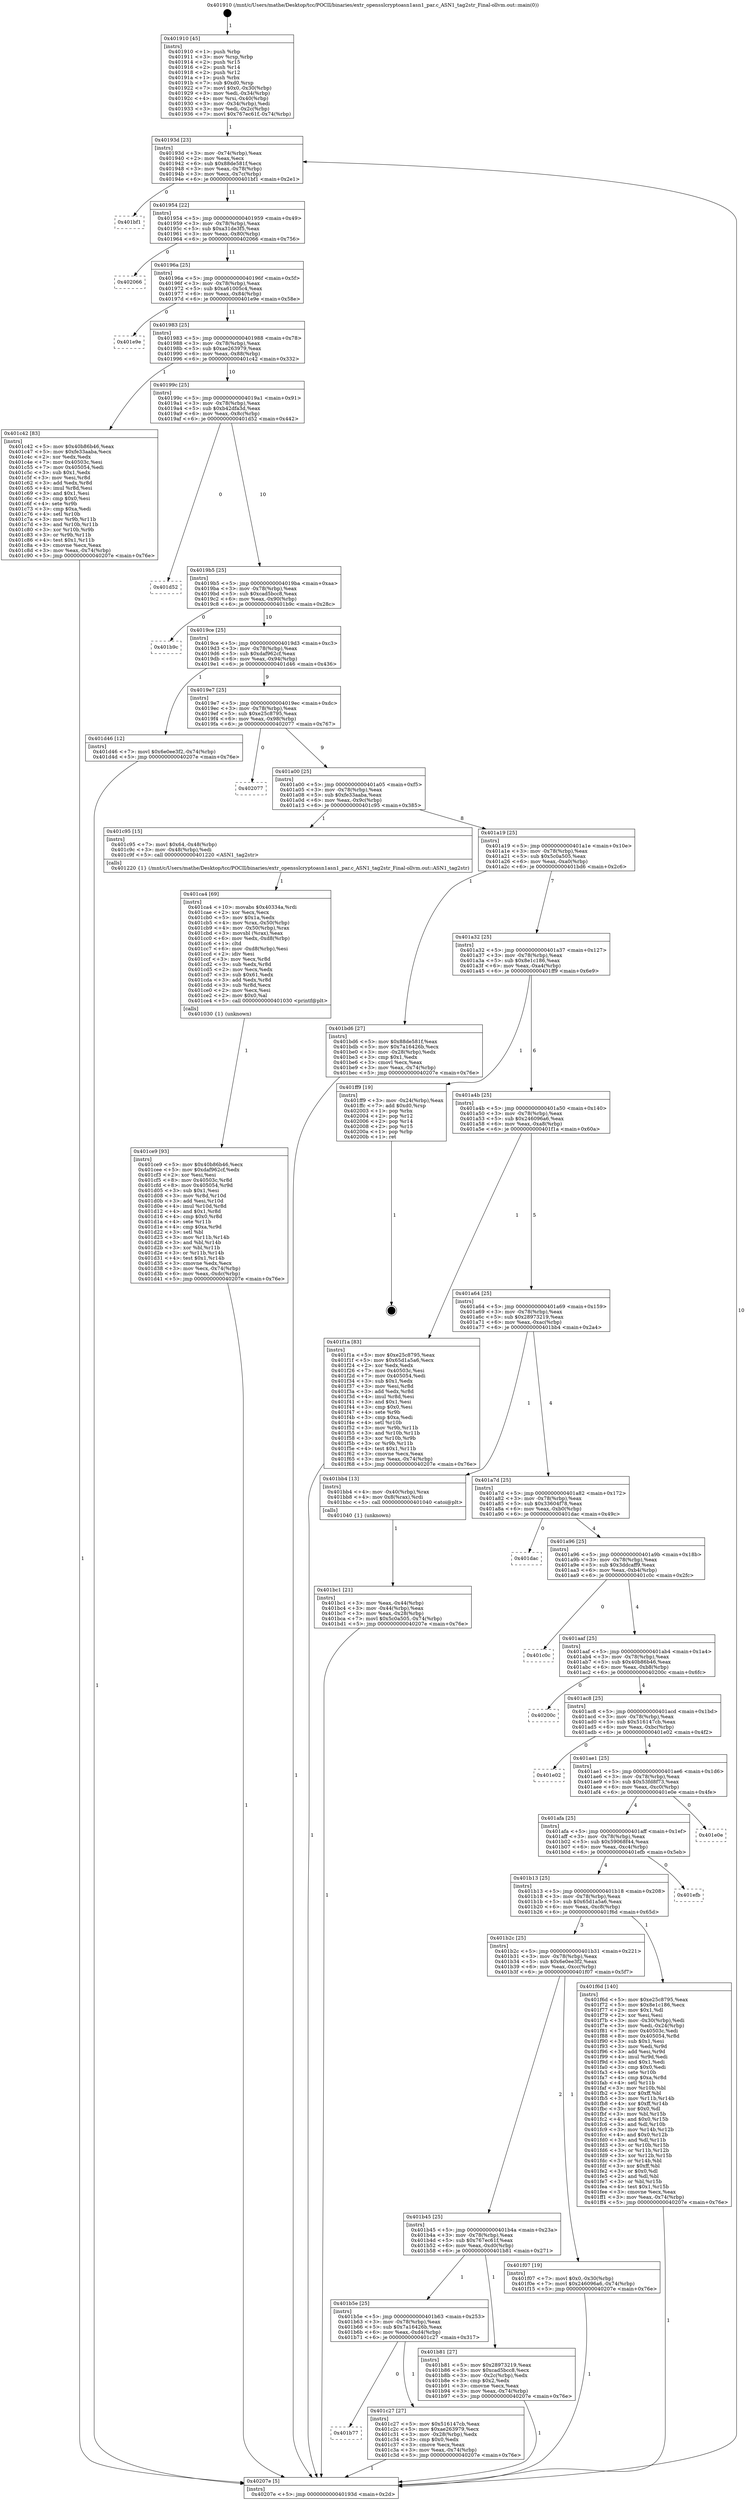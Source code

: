 digraph "0x401910" {
  label = "0x401910 (/mnt/c/Users/mathe/Desktop/tcc/POCII/binaries/extr_opensslcryptoasn1asn1_par.c_ASN1_tag2str_Final-ollvm.out::main(0))"
  labelloc = "t"
  node[shape=record]

  Entry [label="",width=0.3,height=0.3,shape=circle,fillcolor=black,style=filled]
  "0x40193d" [label="{
     0x40193d [23]\l
     | [instrs]\l
     &nbsp;&nbsp;0x40193d \<+3\>: mov -0x74(%rbp),%eax\l
     &nbsp;&nbsp;0x401940 \<+2\>: mov %eax,%ecx\l
     &nbsp;&nbsp;0x401942 \<+6\>: sub $0x88de581f,%ecx\l
     &nbsp;&nbsp;0x401948 \<+3\>: mov %eax,-0x78(%rbp)\l
     &nbsp;&nbsp;0x40194b \<+3\>: mov %ecx,-0x7c(%rbp)\l
     &nbsp;&nbsp;0x40194e \<+6\>: je 0000000000401bf1 \<main+0x2e1\>\l
  }"]
  "0x401bf1" [label="{
     0x401bf1\l
  }", style=dashed]
  "0x401954" [label="{
     0x401954 [22]\l
     | [instrs]\l
     &nbsp;&nbsp;0x401954 \<+5\>: jmp 0000000000401959 \<main+0x49\>\l
     &nbsp;&nbsp;0x401959 \<+3\>: mov -0x78(%rbp),%eax\l
     &nbsp;&nbsp;0x40195c \<+5\>: sub $0xa31de3f5,%eax\l
     &nbsp;&nbsp;0x401961 \<+3\>: mov %eax,-0x80(%rbp)\l
     &nbsp;&nbsp;0x401964 \<+6\>: je 0000000000402066 \<main+0x756\>\l
  }"]
  Exit [label="",width=0.3,height=0.3,shape=circle,fillcolor=black,style=filled,peripheries=2]
  "0x402066" [label="{
     0x402066\l
  }", style=dashed]
  "0x40196a" [label="{
     0x40196a [25]\l
     | [instrs]\l
     &nbsp;&nbsp;0x40196a \<+5\>: jmp 000000000040196f \<main+0x5f\>\l
     &nbsp;&nbsp;0x40196f \<+3\>: mov -0x78(%rbp),%eax\l
     &nbsp;&nbsp;0x401972 \<+5\>: sub $0xa61005c4,%eax\l
     &nbsp;&nbsp;0x401977 \<+6\>: mov %eax,-0x84(%rbp)\l
     &nbsp;&nbsp;0x40197d \<+6\>: je 0000000000401e9e \<main+0x58e\>\l
  }"]
  "0x401ce9" [label="{
     0x401ce9 [93]\l
     | [instrs]\l
     &nbsp;&nbsp;0x401ce9 \<+5\>: mov $0x40b86b46,%ecx\l
     &nbsp;&nbsp;0x401cee \<+5\>: mov $0xdaf962cf,%edx\l
     &nbsp;&nbsp;0x401cf3 \<+2\>: xor %esi,%esi\l
     &nbsp;&nbsp;0x401cf5 \<+8\>: mov 0x40503c,%r8d\l
     &nbsp;&nbsp;0x401cfd \<+8\>: mov 0x405054,%r9d\l
     &nbsp;&nbsp;0x401d05 \<+3\>: sub $0x1,%esi\l
     &nbsp;&nbsp;0x401d08 \<+3\>: mov %r8d,%r10d\l
     &nbsp;&nbsp;0x401d0b \<+3\>: add %esi,%r10d\l
     &nbsp;&nbsp;0x401d0e \<+4\>: imul %r10d,%r8d\l
     &nbsp;&nbsp;0x401d12 \<+4\>: and $0x1,%r8d\l
     &nbsp;&nbsp;0x401d16 \<+4\>: cmp $0x0,%r8d\l
     &nbsp;&nbsp;0x401d1a \<+4\>: sete %r11b\l
     &nbsp;&nbsp;0x401d1e \<+4\>: cmp $0xa,%r9d\l
     &nbsp;&nbsp;0x401d22 \<+3\>: setl %bl\l
     &nbsp;&nbsp;0x401d25 \<+3\>: mov %r11b,%r14b\l
     &nbsp;&nbsp;0x401d28 \<+3\>: and %bl,%r14b\l
     &nbsp;&nbsp;0x401d2b \<+3\>: xor %bl,%r11b\l
     &nbsp;&nbsp;0x401d2e \<+3\>: or %r11b,%r14b\l
     &nbsp;&nbsp;0x401d31 \<+4\>: test $0x1,%r14b\l
     &nbsp;&nbsp;0x401d35 \<+3\>: cmovne %edx,%ecx\l
     &nbsp;&nbsp;0x401d38 \<+3\>: mov %ecx,-0x74(%rbp)\l
     &nbsp;&nbsp;0x401d3b \<+6\>: mov %eax,-0xdc(%rbp)\l
     &nbsp;&nbsp;0x401d41 \<+5\>: jmp 000000000040207e \<main+0x76e\>\l
  }"]
  "0x401e9e" [label="{
     0x401e9e\l
  }", style=dashed]
  "0x401983" [label="{
     0x401983 [25]\l
     | [instrs]\l
     &nbsp;&nbsp;0x401983 \<+5\>: jmp 0000000000401988 \<main+0x78\>\l
     &nbsp;&nbsp;0x401988 \<+3\>: mov -0x78(%rbp),%eax\l
     &nbsp;&nbsp;0x40198b \<+5\>: sub $0xae263979,%eax\l
     &nbsp;&nbsp;0x401990 \<+6\>: mov %eax,-0x88(%rbp)\l
     &nbsp;&nbsp;0x401996 \<+6\>: je 0000000000401c42 \<main+0x332\>\l
  }"]
  "0x401ca4" [label="{
     0x401ca4 [69]\l
     | [instrs]\l
     &nbsp;&nbsp;0x401ca4 \<+10\>: movabs $0x40334a,%rdi\l
     &nbsp;&nbsp;0x401cae \<+2\>: xor %ecx,%ecx\l
     &nbsp;&nbsp;0x401cb0 \<+5\>: mov $0x1a,%edx\l
     &nbsp;&nbsp;0x401cb5 \<+4\>: mov %rax,-0x50(%rbp)\l
     &nbsp;&nbsp;0x401cb9 \<+4\>: mov -0x50(%rbp),%rax\l
     &nbsp;&nbsp;0x401cbd \<+3\>: movsbl (%rax),%eax\l
     &nbsp;&nbsp;0x401cc0 \<+6\>: mov %edx,-0xd8(%rbp)\l
     &nbsp;&nbsp;0x401cc6 \<+1\>: cltd\l
     &nbsp;&nbsp;0x401cc7 \<+6\>: mov -0xd8(%rbp),%esi\l
     &nbsp;&nbsp;0x401ccd \<+2\>: idiv %esi\l
     &nbsp;&nbsp;0x401ccf \<+3\>: mov %ecx,%r8d\l
     &nbsp;&nbsp;0x401cd2 \<+3\>: sub %edx,%r8d\l
     &nbsp;&nbsp;0x401cd5 \<+2\>: mov %ecx,%edx\l
     &nbsp;&nbsp;0x401cd7 \<+3\>: sub $0x61,%edx\l
     &nbsp;&nbsp;0x401cda \<+3\>: add %edx,%r8d\l
     &nbsp;&nbsp;0x401cdd \<+3\>: sub %r8d,%ecx\l
     &nbsp;&nbsp;0x401ce0 \<+2\>: mov %ecx,%esi\l
     &nbsp;&nbsp;0x401ce2 \<+2\>: mov $0x0,%al\l
     &nbsp;&nbsp;0x401ce4 \<+5\>: call 0000000000401030 \<printf@plt\>\l
     | [calls]\l
     &nbsp;&nbsp;0x401030 \{1\} (unknown)\l
  }"]
  "0x401c42" [label="{
     0x401c42 [83]\l
     | [instrs]\l
     &nbsp;&nbsp;0x401c42 \<+5\>: mov $0x40b86b46,%eax\l
     &nbsp;&nbsp;0x401c47 \<+5\>: mov $0xfe33aaba,%ecx\l
     &nbsp;&nbsp;0x401c4c \<+2\>: xor %edx,%edx\l
     &nbsp;&nbsp;0x401c4e \<+7\>: mov 0x40503c,%esi\l
     &nbsp;&nbsp;0x401c55 \<+7\>: mov 0x405054,%edi\l
     &nbsp;&nbsp;0x401c5c \<+3\>: sub $0x1,%edx\l
     &nbsp;&nbsp;0x401c5f \<+3\>: mov %esi,%r8d\l
     &nbsp;&nbsp;0x401c62 \<+3\>: add %edx,%r8d\l
     &nbsp;&nbsp;0x401c65 \<+4\>: imul %r8d,%esi\l
     &nbsp;&nbsp;0x401c69 \<+3\>: and $0x1,%esi\l
     &nbsp;&nbsp;0x401c6c \<+3\>: cmp $0x0,%esi\l
     &nbsp;&nbsp;0x401c6f \<+4\>: sete %r9b\l
     &nbsp;&nbsp;0x401c73 \<+3\>: cmp $0xa,%edi\l
     &nbsp;&nbsp;0x401c76 \<+4\>: setl %r10b\l
     &nbsp;&nbsp;0x401c7a \<+3\>: mov %r9b,%r11b\l
     &nbsp;&nbsp;0x401c7d \<+3\>: and %r10b,%r11b\l
     &nbsp;&nbsp;0x401c80 \<+3\>: xor %r10b,%r9b\l
     &nbsp;&nbsp;0x401c83 \<+3\>: or %r9b,%r11b\l
     &nbsp;&nbsp;0x401c86 \<+4\>: test $0x1,%r11b\l
     &nbsp;&nbsp;0x401c8a \<+3\>: cmovne %ecx,%eax\l
     &nbsp;&nbsp;0x401c8d \<+3\>: mov %eax,-0x74(%rbp)\l
     &nbsp;&nbsp;0x401c90 \<+5\>: jmp 000000000040207e \<main+0x76e\>\l
  }"]
  "0x40199c" [label="{
     0x40199c [25]\l
     | [instrs]\l
     &nbsp;&nbsp;0x40199c \<+5\>: jmp 00000000004019a1 \<main+0x91\>\l
     &nbsp;&nbsp;0x4019a1 \<+3\>: mov -0x78(%rbp),%eax\l
     &nbsp;&nbsp;0x4019a4 \<+5\>: sub $0xb42dfa3d,%eax\l
     &nbsp;&nbsp;0x4019a9 \<+6\>: mov %eax,-0x8c(%rbp)\l
     &nbsp;&nbsp;0x4019af \<+6\>: je 0000000000401d52 \<main+0x442\>\l
  }"]
  "0x401b77" [label="{
     0x401b77\l
  }", style=dashed]
  "0x401d52" [label="{
     0x401d52\l
  }", style=dashed]
  "0x4019b5" [label="{
     0x4019b5 [25]\l
     | [instrs]\l
     &nbsp;&nbsp;0x4019b5 \<+5\>: jmp 00000000004019ba \<main+0xaa\>\l
     &nbsp;&nbsp;0x4019ba \<+3\>: mov -0x78(%rbp),%eax\l
     &nbsp;&nbsp;0x4019bd \<+5\>: sub $0xcad5bcc8,%eax\l
     &nbsp;&nbsp;0x4019c2 \<+6\>: mov %eax,-0x90(%rbp)\l
     &nbsp;&nbsp;0x4019c8 \<+6\>: je 0000000000401b9c \<main+0x28c\>\l
  }"]
  "0x401c27" [label="{
     0x401c27 [27]\l
     | [instrs]\l
     &nbsp;&nbsp;0x401c27 \<+5\>: mov $0x516147cb,%eax\l
     &nbsp;&nbsp;0x401c2c \<+5\>: mov $0xae263979,%ecx\l
     &nbsp;&nbsp;0x401c31 \<+3\>: mov -0x28(%rbp),%edx\l
     &nbsp;&nbsp;0x401c34 \<+3\>: cmp $0x0,%edx\l
     &nbsp;&nbsp;0x401c37 \<+3\>: cmove %ecx,%eax\l
     &nbsp;&nbsp;0x401c3a \<+3\>: mov %eax,-0x74(%rbp)\l
     &nbsp;&nbsp;0x401c3d \<+5\>: jmp 000000000040207e \<main+0x76e\>\l
  }"]
  "0x401b9c" [label="{
     0x401b9c\l
  }", style=dashed]
  "0x4019ce" [label="{
     0x4019ce [25]\l
     | [instrs]\l
     &nbsp;&nbsp;0x4019ce \<+5\>: jmp 00000000004019d3 \<main+0xc3\>\l
     &nbsp;&nbsp;0x4019d3 \<+3\>: mov -0x78(%rbp),%eax\l
     &nbsp;&nbsp;0x4019d6 \<+5\>: sub $0xdaf962cf,%eax\l
     &nbsp;&nbsp;0x4019db \<+6\>: mov %eax,-0x94(%rbp)\l
     &nbsp;&nbsp;0x4019e1 \<+6\>: je 0000000000401d46 \<main+0x436\>\l
  }"]
  "0x401bc1" [label="{
     0x401bc1 [21]\l
     | [instrs]\l
     &nbsp;&nbsp;0x401bc1 \<+3\>: mov %eax,-0x44(%rbp)\l
     &nbsp;&nbsp;0x401bc4 \<+3\>: mov -0x44(%rbp),%eax\l
     &nbsp;&nbsp;0x401bc7 \<+3\>: mov %eax,-0x28(%rbp)\l
     &nbsp;&nbsp;0x401bca \<+7\>: movl $0x5c0a505,-0x74(%rbp)\l
     &nbsp;&nbsp;0x401bd1 \<+5\>: jmp 000000000040207e \<main+0x76e\>\l
  }"]
  "0x401d46" [label="{
     0x401d46 [12]\l
     | [instrs]\l
     &nbsp;&nbsp;0x401d46 \<+7\>: movl $0x6e0ee3f2,-0x74(%rbp)\l
     &nbsp;&nbsp;0x401d4d \<+5\>: jmp 000000000040207e \<main+0x76e\>\l
  }"]
  "0x4019e7" [label="{
     0x4019e7 [25]\l
     | [instrs]\l
     &nbsp;&nbsp;0x4019e7 \<+5\>: jmp 00000000004019ec \<main+0xdc\>\l
     &nbsp;&nbsp;0x4019ec \<+3\>: mov -0x78(%rbp),%eax\l
     &nbsp;&nbsp;0x4019ef \<+5\>: sub $0xe25c8795,%eax\l
     &nbsp;&nbsp;0x4019f4 \<+6\>: mov %eax,-0x98(%rbp)\l
     &nbsp;&nbsp;0x4019fa \<+6\>: je 0000000000402077 \<main+0x767\>\l
  }"]
  "0x401910" [label="{
     0x401910 [45]\l
     | [instrs]\l
     &nbsp;&nbsp;0x401910 \<+1\>: push %rbp\l
     &nbsp;&nbsp;0x401911 \<+3\>: mov %rsp,%rbp\l
     &nbsp;&nbsp;0x401914 \<+2\>: push %r15\l
     &nbsp;&nbsp;0x401916 \<+2\>: push %r14\l
     &nbsp;&nbsp;0x401918 \<+2\>: push %r12\l
     &nbsp;&nbsp;0x40191a \<+1\>: push %rbx\l
     &nbsp;&nbsp;0x40191b \<+7\>: sub $0xd0,%rsp\l
     &nbsp;&nbsp;0x401922 \<+7\>: movl $0x0,-0x30(%rbp)\l
     &nbsp;&nbsp;0x401929 \<+3\>: mov %edi,-0x34(%rbp)\l
     &nbsp;&nbsp;0x40192c \<+4\>: mov %rsi,-0x40(%rbp)\l
     &nbsp;&nbsp;0x401930 \<+3\>: mov -0x34(%rbp),%edi\l
     &nbsp;&nbsp;0x401933 \<+3\>: mov %edi,-0x2c(%rbp)\l
     &nbsp;&nbsp;0x401936 \<+7\>: movl $0x767ec61f,-0x74(%rbp)\l
  }"]
  "0x402077" [label="{
     0x402077\l
  }", style=dashed]
  "0x401a00" [label="{
     0x401a00 [25]\l
     | [instrs]\l
     &nbsp;&nbsp;0x401a00 \<+5\>: jmp 0000000000401a05 \<main+0xf5\>\l
     &nbsp;&nbsp;0x401a05 \<+3\>: mov -0x78(%rbp),%eax\l
     &nbsp;&nbsp;0x401a08 \<+5\>: sub $0xfe33aaba,%eax\l
     &nbsp;&nbsp;0x401a0d \<+6\>: mov %eax,-0x9c(%rbp)\l
     &nbsp;&nbsp;0x401a13 \<+6\>: je 0000000000401c95 \<main+0x385\>\l
  }"]
  "0x40207e" [label="{
     0x40207e [5]\l
     | [instrs]\l
     &nbsp;&nbsp;0x40207e \<+5\>: jmp 000000000040193d \<main+0x2d\>\l
  }"]
  "0x401c95" [label="{
     0x401c95 [15]\l
     | [instrs]\l
     &nbsp;&nbsp;0x401c95 \<+7\>: movl $0x64,-0x48(%rbp)\l
     &nbsp;&nbsp;0x401c9c \<+3\>: mov -0x48(%rbp),%edi\l
     &nbsp;&nbsp;0x401c9f \<+5\>: call 0000000000401220 \<ASN1_tag2str\>\l
     | [calls]\l
     &nbsp;&nbsp;0x401220 \{1\} (/mnt/c/Users/mathe/Desktop/tcc/POCII/binaries/extr_opensslcryptoasn1asn1_par.c_ASN1_tag2str_Final-ollvm.out::ASN1_tag2str)\l
  }"]
  "0x401a19" [label="{
     0x401a19 [25]\l
     | [instrs]\l
     &nbsp;&nbsp;0x401a19 \<+5\>: jmp 0000000000401a1e \<main+0x10e\>\l
     &nbsp;&nbsp;0x401a1e \<+3\>: mov -0x78(%rbp),%eax\l
     &nbsp;&nbsp;0x401a21 \<+5\>: sub $0x5c0a505,%eax\l
     &nbsp;&nbsp;0x401a26 \<+6\>: mov %eax,-0xa0(%rbp)\l
     &nbsp;&nbsp;0x401a2c \<+6\>: je 0000000000401bd6 \<main+0x2c6\>\l
  }"]
  "0x401b5e" [label="{
     0x401b5e [25]\l
     | [instrs]\l
     &nbsp;&nbsp;0x401b5e \<+5\>: jmp 0000000000401b63 \<main+0x253\>\l
     &nbsp;&nbsp;0x401b63 \<+3\>: mov -0x78(%rbp),%eax\l
     &nbsp;&nbsp;0x401b66 \<+5\>: sub $0x7a16426b,%eax\l
     &nbsp;&nbsp;0x401b6b \<+6\>: mov %eax,-0xd4(%rbp)\l
     &nbsp;&nbsp;0x401b71 \<+6\>: je 0000000000401c27 \<main+0x317\>\l
  }"]
  "0x401bd6" [label="{
     0x401bd6 [27]\l
     | [instrs]\l
     &nbsp;&nbsp;0x401bd6 \<+5\>: mov $0x88de581f,%eax\l
     &nbsp;&nbsp;0x401bdb \<+5\>: mov $0x7a16426b,%ecx\l
     &nbsp;&nbsp;0x401be0 \<+3\>: mov -0x28(%rbp),%edx\l
     &nbsp;&nbsp;0x401be3 \<+3\>: cmp $0x1,%edx\l
     &nbsp;&nbsp;0x401be6 \<+3\>: cmovl %ecx,%eax\l
     &nbsp;&nbsp;0x401be9 \<+3\>: mov %eax,-0x74(%rbp)\l
     &nbsp;&nbsp;0x401bec \<+5\>: jmp 000000000040207e \<main+0x76e\>\l
  }"]
  "0x401a32" [label="{
     0x401a32 [25]\l
     | [instrs]\l
     &nbsp;&nbsp;0x401a32 \<+5\>: jmp 0000000000401a37 \<main+0x127\>\l
     &nbsp;&nbsp;0x401a37 \<+3\>: mov -0x78(%rbp),%eax\l
     &nbsp;&nbsp;0x401a3a \<+5\>: sub $0x8e1c186,%eax\l
     &nbsp;&nbsp;0x401a3f \<+6\>: mov %eax,-0xa4(%rbp)\l
     &nbsp;&nbsp;0x401a45 \<+6\>: je 0000000000401ff9 \<main+0x6e9\>\l
  }"]
  "0x401b81" [label="{
     0x401b81 [27]\l
     | [instrs]\l
     &nbsp;&nbsp;0x401b81 \<+5\>: mov $0x28973219,%eax\l
     &nbsp;&nbsp;0x401b86 \<+5\>: mov $0xcad5bcc8,%ecx\l
     &nbsp;&nbsp;0x401b8b \<+3\>: mov -0x2c(%rbp),%edx\l
     &nbsp;&nbsp;0x401b8e \<+3\>: cmp $0x2,%edx\l
     &nbsp;&nbsp;0x401b91 \<+3\>: cmovne %ecx,%eax\l
     &nbsp;&nbsp;0x401b94 \<+3\>: mov %eax,-0x74(%rbp)\l
     &nbsp;&nbsp;0x401b97 \<+5\>: jmp 000000000040207e \<main+0x76e\>\l
  }"]
  "0x401ff9" [label="{
     0x401ff9 [19]\l
     | [instrs]\l
     &nbsp;&nbsp;0x401ff9 \<+3\>: mov -0x24(%rbp),%eax\l
     &nbsp;&nbsp;0x401ffc \<+7\>: add $0xd0,%rsp\l
     &nbsp;&nbsp;0x402003 \<+1\>: pop %rbx\l
     &nbsp;&nbsp;0x402004 \<+2\>: pop %r12\l
     &nbsp;&nbsp;0x402006 \<+2\>: pop %r14\l
     &nbsp;&nbsp;0x402008 \<+2\>: pop %r15\l
     &nbsp;&nbsp;0x40200a \<+1\>: pop %rbp\l
     &nbsp;&nbsp;0x40200b \<+1\>: ret\l
  }"]
  "0x401a4b" [label="{
     0x401a4b [25]\l
     | [instrs]\l
     &nbsp;&nbsp;0x401a4b \<+5\>: jmp 0000000000401a50 \<main+0x140\>\l
     &nbsp;&nbsp;0x401a50 \<+3\>: mov -0x78(%rbp),%eax\l
     &nbsp;&nbsp;0x401a53 \<+5\>: sub $0x246096a6,%eax\l
     &nbsp;&nbsp;0x401a58 \<+6\>: mov %eax,-0xa8(%rbp)\l
     &nbsp;&nbsp;0x401a5e \<+6\>: je 0000000000401f1a \<main+0x60a\>\l
  }"]
  "0x401b45" [label="{
     0x401b45 [25]\l
     | [instrs]\l
     &nbsp;&nbsp;0x401b45 \<+5\>: jmp 0000000000401b4a \<main+0x23a\>\l
     &nbsp;&nbsp;0x401b4a \<+3\>: mov -0x78(%rbp),%eax\l
     &nbsp;&nbsp;0x401b4d \<+5\>: sub $0x767ec61f,%eax\l
     &nbsp;&nbsp;0x401b52 \<+6\>: mov %eax,-0xd0(%rbp)\l
     &nbsp;&nbsp;0x401b58 \<+6\>: je 0000000000401b81 \<main+0x271\>\l
  }"]
  "0x401f1a" [label="{
     0x401f1a [83]\l
     | [instrs]\l
     &nbsp;&nbsp;0x401f1a \<+5\>: mov $0xe25c8795,%eax\l
     &nbsp;&nbsp;0x401f1f \<+5\>: mov $0x65d1a5a6,%ecx\l
     &nbsp;&nbsp;0x401f24 \<+2\>: xor %edx,%edx\l
     &nbsp;&nbsp;0x401f26 \<+7\>: mov 0x40503c,%esi\l
     &nbsp;&nbsp;0x401f2d \<+7\>: mov 0x405054,%edi\l
     &nbsp;&nbsp;0x401f34 \<+3\>: sub $0x1,%edx\l
     &nbsp;&nbsp;0x401f37 \<+3\>: mov %esi,%r8d\l
     &nbsp;&nbsp;0x401f3a \<+3\>: add %edx,%r8d\l
     &nbsp;&nbsp;0x401f3d \<+4\>: imul %r8d,%esi\l
     &nbsp;&nbsp;0x401f41 \<+3\>: and $0x1,%esi\l
     &nbsp;&nbsp;0x401f44 \<+3\>: cmp $0x0,%esi\l
     &nbsp;&nbsp;0x401f47 \<+4\>: sete %r9b\l
     &nbsp;&nbsp;0x401f4b \<+3\>: cmp $0xa,%edi\l
     &nbsp;&nbsp;0x401f4e \<+4\>: setl %r10b\l
     &nbsp;&nbsp;0x401f52 \<+3\>: mov %r9b,%r11b\l
     &nbsp;&nbsp;0x401f55 \<+3\>: and %r10b,%r11b\l
     &nbsp;&nbsp;0x401f58 \<+3\>: xor %r10b,%r9b\l
     &nbsp;&nbsp;0x401f5b \<+3\>: or %r9b,%r11b\l
     &nbsp;&nbsp;0x401f5e \<+4\>: test $0x1,%r11b\l
     &nbsp;&nbsp;0x401f62 \<+3\>: cmovne %ecx,%eax\l
     &nbsp;&nbsp;0x401f65 \<+3\>: mov %eax,-0x74(%rbp)\l
     &nbsp;&nbsp;0x401f68 \<+5\>: jmp 000000000040207e \<main+0x76e\>\l
  }"]
  "0x401a64" [label="{
     0x401a64 [25]\l
     | [instrs]\l
     &nbsp;&nbsp;0x401a64 \<+5\>: jmp 0000000000401a69 \<main+0x159\>\l
     &nbsp;&nbsp;0x401a69 \<+3\>: mov -0x78(%rbp),%eax\l
     &nbsp;&nbsp;0x401a6c \<+5\>: sub $0x28973219,%eax\l
     &nbsp;&nbsp;0x401a71 \<+6\>: mov %eax,-0xac(%rbp)\l
     &nbsp;&nbsp;0x401a77 \<+6\>: je 0000000000401bb4 \<main+0x2a4\>\l
  }"]
  "0x401f07" [label="{
     0x401f07 [19]\l
     | [instrs]\l
     &nbsp;&nbsp;0x401f07 \<+7\>: movl $0x0,-0x30(%rbp)\l
     &nbsp;&nbsp;0x401f0e \<+7\>: movl $0x246096a6,-0x74(%rbp)\l
     &nbsp;&nbsp;0x401f15 \<+5\>: jmp 000000000040207e \<main+0x76e\>\l
  }"]
  "0x401bb4" [label="{
     0x401bb4 [13]\l
     | [instrs]\l
     &nbsp;&nbsp;0x401bb4 \<+4\>: mov -0x40(%rbp),%rax\l
     &nbsp;&nbsp;0x401bb8 \<+4\>: mov 0x8(%rax),%rdi\l
     &nbsp;&nbsp;0x401bbc \<+5\>: call 0000000000401040 \<atoi@plt\>\l
     | [calls]\l
     &nbsp;&nbsp;0x401040 \{1\} (unknown)\l
  }"]
  "0x401a7d" [label="{
     0x401a7d [25]\l
     | [instrs]\l
     &nbsp;&nbsp;0x401a7d \<+5\>: jmp 0000000000401a82 \<main+0x172\>\l
     &nbsp;&nbsp;0x401a82 \<+3\>: mov -0x78(%rbp),%eax\l
     &nbsp;&nbsp;0x401a85 \<+5\>: sub $0x33604f78,%eax\l
     &nbsp;&nbsp;0x401a8a \<+6\>: mov %eax,-0xb0(%rbp)\l
     &nbsp;&nbsp;0x401a90 \<+6\>: je 0000000000401dac \<main+0x49c\>\l
  }"]
  "0x401b2c" [label="{
     0x401b2c [25]\l
     | [instrs]\l
     &nbsp;&nbsp;0x401b2c \<+5\>: jmp 0000000000401b31 \<main+0x221\>\l
     &nbsp;&nbsp;0x401b31 \<+3\>: mov -0x78(%rbp),%eax\l
     &nbsp;&nbsp;0x401b34 \<+5\>: sub $0x6e0ee3f2,%eax\l
     &nbsp;&nbsp;0x401b39 \<+6\>: mov %eax,-0xcc(%rbp)\l
     &nbsp;&nbsp;0x401b3f \<+6\>: je 0000000000401f07 \<main+0x5f7\>\l
  }"]
  "0x401dac" [label="{
     0x401dac\l
  }", style=dashed]
  "0x401a96" [label="{
     0x401a96 [25]\l
     | [instrs]\l
     &nbsp;&nbsp;0x401a96 \<+5\>: jmp 0000000000401a9b \<main+0x18b\>\l
     &nbsp;&nbsp;0x401a9b \<+3\>: mov -0x78(%rbp),%eax\l
     &nbsp;&nbsp;0x401a9e \<+5\>: sub $0x3ddcaff9,%eax\l
     &nbsp;&nbsp;0x401aa3 \<+6\>: mov %eax,-0xb4(%rbp)\l
     &nbsp;&nbsp;0x401aa9 \<+6\>: je 0000000000401c0c \<main+0x2fc\>\l
  }"]
  "0x401f6d" [label="{
     0x401f6d [140]\l
     | [instrs]\l
     &nbsp;&nbsp;0x401f6d \<+5\>: mov $0xe25c8795,%eax\l
     &nbsp;&nbsp;0x401f72 \<+5\>: mov $0x8e1c186,%ecx\l
     &nbsp;&nbsp;0x401f77 \<+2\>: mov $0x1,%dl\l
     &nbsp;&nbsp;0x401f79 \<+2\>: xor %esi,%esi\l
     &nbsp;&nbsp;0x401f7b \<+3\>: mov -0x30(%rbp),%edi\l
     &nbsp;&nbsp;0x401f7e \<+3\>: mov %edi,-0x24(%rbp)\l
     &nbsp;&nbsp;0x401f81 \<+7\>: mov 0x40503c,%edi\l
     &nbsp;&nbsp;0x401f88 \<+8\>: mov 0x405054,%r8d\l
     &nbsp;&nbsp;0x401f90 \<+3\>: sub $0x1,%esi\l
     &nbsp;&nbsp;0x401f93 \<+3\>: mov %edi,%r9d\l
     &nbsp;&nbsp;0x401f96 \<+3\>: add %esi,%r9d\l
     &nbsp;&nbsp;0x401f99 \<+4\>: imul %r9d,%edi\l
     &nbsp;&nbsp;0x401f9d \<+3\>: and $0x1,%edi\l
     &nbsp;&nbsp;0x401fa0 \<+3\>: cmp $0x0,%edi\l
     &nbsp;&nbsp;0x401fa3 \<+4\>: sete %r10b\l
     &nbsp;&nbsp;0x401fa7 \<+4\>: cmp $0xa,%r8d\l
     &nbsp;&nbsp;0x401fab \<+4\>: setl %r11b\l
     &nbsp;&nbsp;0x401faf \<+3\>: mov %r10b,%bl\l
     &nbsp;&nbsp;0x401fb2 \<+3\>: xor $0xff,%bl\l
     &nbsp;&nbsp;0x401fb5 \<+3\>: mov %r11b,%r14b\l
     &nbsp;&nbsp;0x401fb8 \<+4\>: xor $0xff,%r14b\l
     &nbsp;&nbsp;0x401fbc \<+3\>: xor $0x0,%dl\l
     &nbsp;&nbsp;0x401fbf \<+3\>: mov %bl,%r15b\l
     &nbsp;&nbsp;0x401fc2 \<+4\>: and $0x0,%r15b\l
     &nbsp;&nbsp;0x401fc6 \<+3\>: and %dl,%r10b\l
     &nbsp;&nbsp;0x401fc9 \<+3\>: mov %r14b,%r12b\l
     &nbsp;&nbsp;0x401fcc \<+4\>: and $0x0,%r12b\l
     &nbsp;&nbsp;0x401fd0 \<+3\>: and %dl,%r11b\l
     &nbsp;&nbsp;0x401fd3 \<+3\>: or %r10b,%r15b\l
     &nbsp;&nbsp;0x401fd6 \<+3\>: or %r11b,%r12b\l
     &nbsp;&nbsp;0x401fd9 \<+3\>: xor %r12b,%r15b\l
     &nbsp;&nbsp;0x401fdc \<+3\>: or %r14b,%bl\l
     &nbsp;&nbsp;0x401fdf \<+3\>: xor $0xff,%bl\l
     &nbsp;&nbsp;0x401fe2 \<+3\>: or $0x0,%dl\l
     &nbsp;&nbsp;0x401fe5 \<+2\>: and %dl,%bl\l
     &nbsp;&nbsp;0x401fe7 \<+3\>: or %bl,%r15b\l
     &nbsp;&nbsp;0x401fea \<+4\>: test $0x1,%r15b\l
     &nbsp;&nbsp;0x401fee \<+3\>: cmovne %ecx,%eax\l
     &nbsp;&nbsp;0x401ff1 \<+3\>: mov %eax,-0x74(%rbp)\l
     &nbsp;&nbsp;0x401ff4 \<+5\>: jmp 000000000040207e \<main+0x76e\>\l
  }"]
  "0x401c0c" [label="{
     0x401c0c\l
  }", style=dashed]
  "0x401aaf" [label="{
     0x401aaf [25]\l
     | [instrs]\l
     &nbsp;&nbsp;0x401aaf \<+5\>: jmp 0000000000401ab4 \<main+0x1a4\>\l
     &nbsp;&nbsp;0x401ab4 \<+3\>: mov -0x78(%rbp),%eax\l
     &nbsp;&nbsp;0x401ab7 \<+5\>: sub $0x40b86b46,%eax\l
     &nbsp;&nbsp;0x401abc \<+6\>: mov %eax,-0xb8(%rbp)\l
     &nbsp;&nbsp;0x401ac2 \<+6\>: je 000000000040200c \<main+0x6fc\>\l
  }"]
  "0x401b13" [label="{
     0x401b13 [25]\l
     | [instrs]\l
     &nbsp;&nbsp;0x401b13 \<+5\>: jmp 0000000000401b18 \<main+0x208\>\l
     &nbsp;&nbsp;0x401b18 \<+3\>: mov -0x78(%rbp),%eax\l
     &nbsp;&nbsp;0x401b1b \<+5\>: sub $0x65d1a5a6,%eax\l
     &nbsp;&nbsp;0x401b20 \<+6\>: mov %eax,-0xc8(%rbp)\l
     &nbsp;&nbsp;0x401b26 \<+6\>: je 0000000000401f6d \<main+0x65d\>\l
  }"]
  "0x40200c" [label="{
     0x40200c\l
  }", style=dashed]
  "0x401ac8" [label="{
     0x401ac8 [25]\l
     | [instrs]\l
     &nbsp;&nbsp;0x401ac8 \<+5\>: jmp 0000000000401acd \<main+0x1bd\>\l
     &nbsp;&nbsp;0x401acd \<+3\>: mov -0x78(%rbp),%eax\l
     &nbsp;&nbsp;0x401ad0 \<+5\>: sub $0x516147cb,%eax\l
     &nbsp;&nbsp;0x401ad5 \<+6\>: mov %eax,-0xbc(%rbp)\l
     &nbsp;&nbsp;0x401adb \<+6\>: je 0000000000401e02 \<main+0x4f2\>\l
  }"]
  "0x401efb" [label="{
     0x401efb\l
  }", style=dashed]
  "0x401e02" [label="{
     0x401e02\l
  }", style=dashed]
  "0x401ae1" [label="{
     0x401ae1 [25]\l
     | [instrs]\l
     &nbsp;&nbsp;0x401ae1 \<+5\>: jmp 0000000000401ae6 \<main+0x1d6\>\l
     &nbsp;&nbsp;0x401ae6 \<+3\>: mov -0x78(%rbp),%eax\l
     &nbsp;&nbsp;0x401ae9 \<+5\>: sub $0x53fd8f73,%eax\l
     &nbsp;&nbsp;0x401aee \<+6\>: mov %eax,-0xc0(%rbp)\l
     &nbsp;&nbsp;0x401af4 \<+6\>: je 0000000000401e0e \<main+0x4fe\>\l
  }"]
  "0x401afa" [label="{
     0x401afa [25]\l
     | [instrs]\l
     &nbsp;&nbsp;0x401afa \<+5\>: jmp 0000000000401aff \<main+0x1ef\>\l
     &nbsp;&nbsp;0x401aff \<+3\>: mov -0x78(%rbp),%eax\l
     &nbsp;&nbsp;0x401b02 \<+5\>: sub $0x59068f44,%eax\l
     &nbsp;&nbsp;0x401b07 \<+6\>: mov %eax,-0xc4(%rbp)\l
     &nbsp;&nbsp;0x401b0d \<+6\>: je 0000000000401efb \<main+0x5eb\>\l
  }"]
  "0x401e0e" [label="{
     0x401e0e\l
  }", style=dashed]
  Entry -> "0x401910" [label=" 1"]
  "0x40193d" -> "0x401bf1" [label=" 0"]
  "0x40193d" -> "0x401954" [label=" 11"]
  "0x401ff9" -> Exit [label=" 1"]
  "0x401954" -> "0x402066" [label=" 0"]
  "0x401954" -> "0x40196a" [label=" 11"]
  "0x401f6d" -> "0x40207e" [label=" 1"]
  "0x40196a" -> "0x401e9e" [label=" 0"]
  "0x40196a" -> "0x401983" [label=" 11"]
  "0x401f1a" -> "0x40207e" [label=" 1"]
  "0x401983" -> "0x401c42" [label=" 1"]
  "0x401983" -> "0x40199c" [label=" 10"]
  "0x401f07" -> "0x40207e" [label=" 1"]
  "0x40199c" -> "0x401d52" [label=" 0"]
  "0x40199c" -> "0x4019b5" [label=" 10"]
  "0x401d46" -> "0x40207e" [label=" 1"]
  "0x4019b5" -> "0x401b9c" [label=" 0"]
  "0x4019b5" -> "0x4019ce" [label=" 10"]
  "0x401ce9" -> "0x40207e" [label=" 1"]
  "0x4019ce" -> "0x401d46" [label=" 1"]
  "0x4019ce" -> "0x4019e7" [label=" 9"]
  "0x401c95" -> "0x401ca4" [label=" 1"]
  "0x4019e7" -> "0x402077" [label=" 0"]
  "0x4019e7" -> "0x401a00" [label=" 9"]
  "0x401c42" -> "0x40207e" [label=" 1"]
  "0x401a00" -> "0x401c95" [label=" 1"]
  "0x401a00" -> "0x401a19" [label=" 8"]
  "0x401c27" -> "0x40207e" [label=" 1"]
  "0x401a19" -> "0x401bd6" [label=" 1"]
  "0x401a19" -> "0x401a32" [label=" 7"]
  "0x401b5e" -> "0x401b77" [label=" 0"]
  "0x401a32" -> "0x401ff9" [label=" 1"]
  "0x401a32" -> "0x401a4b" [label=" 6"]
  "0x401b5e" -> "0x401c27" [label=" 1"]
  "0x401a4b" -> "0x401f1a" [label=" 1"]
  "0x401a4b" -> "0x401a64" [label=" 5"]
  "0x401bd6" -> "0x40207e" [label=" 1"]
  "0x401a64" -> "0x401bb4" [label=" 1"]
  "0x401a64" -> "0x401a7d" [label=" 4"]
  "0x401bc1" -> "0x40207e" [label=" 1"]
  "0x401a7d" -> "0x401dac" [label=" 0"]
  "0x401a7d" -> "0x401a96" [label=" 4"]
  "0x40207e" -> "0x40193d" [label=" 10"]
  "0x401a96" -> "0x401c0c" [label=" 0"]
  "0x401a96" -> "0x401aaf" [label=" 4"]
  "0x401910" -> "0x40193d" [label=" 1"]
  "0x401aaf" -> "0x40200c" [label=" 0"]
  "0x401aaf" -> "0x401ac8" [label=" 4"]
  "0x401b45" -> "0x401b5e" [label=" 1"]
  "0x401ac8" -> "0x401e02" [label=" 0"]
  "0x401ac8" -> "0x401ae1" [label=" 4"]
  "0x401b45" -> "0x401b81" [label=" 1"]
  "0x401ae1" -> "0x401e0e" [label=" 0"]
  "0x401ae1" -> "0x401afa" [label=" 4"]
  "0x401ca4" -> "0x401ce9" [label=" 1"]
  "0x401afa" -> "0x401efb" [label=" 0"]
  "0x401afa" -> "0x401b13" [label=" 4"]
  "0x401b81" -> "0x40207e" [label=" 1"]
  "0x401b13" -> "0x401f6d" [label=" 1"]
  "0x401b13" -> "0x401b2c" [label=" 3"]
  "0x401bb4" -> "0x401bc1" [label=" 1"]
  "0x401b2c" -> "0x401f07" [label=" 1"]
  "0x401b2c" -> "0x401b45" [label=" 2"]
}

